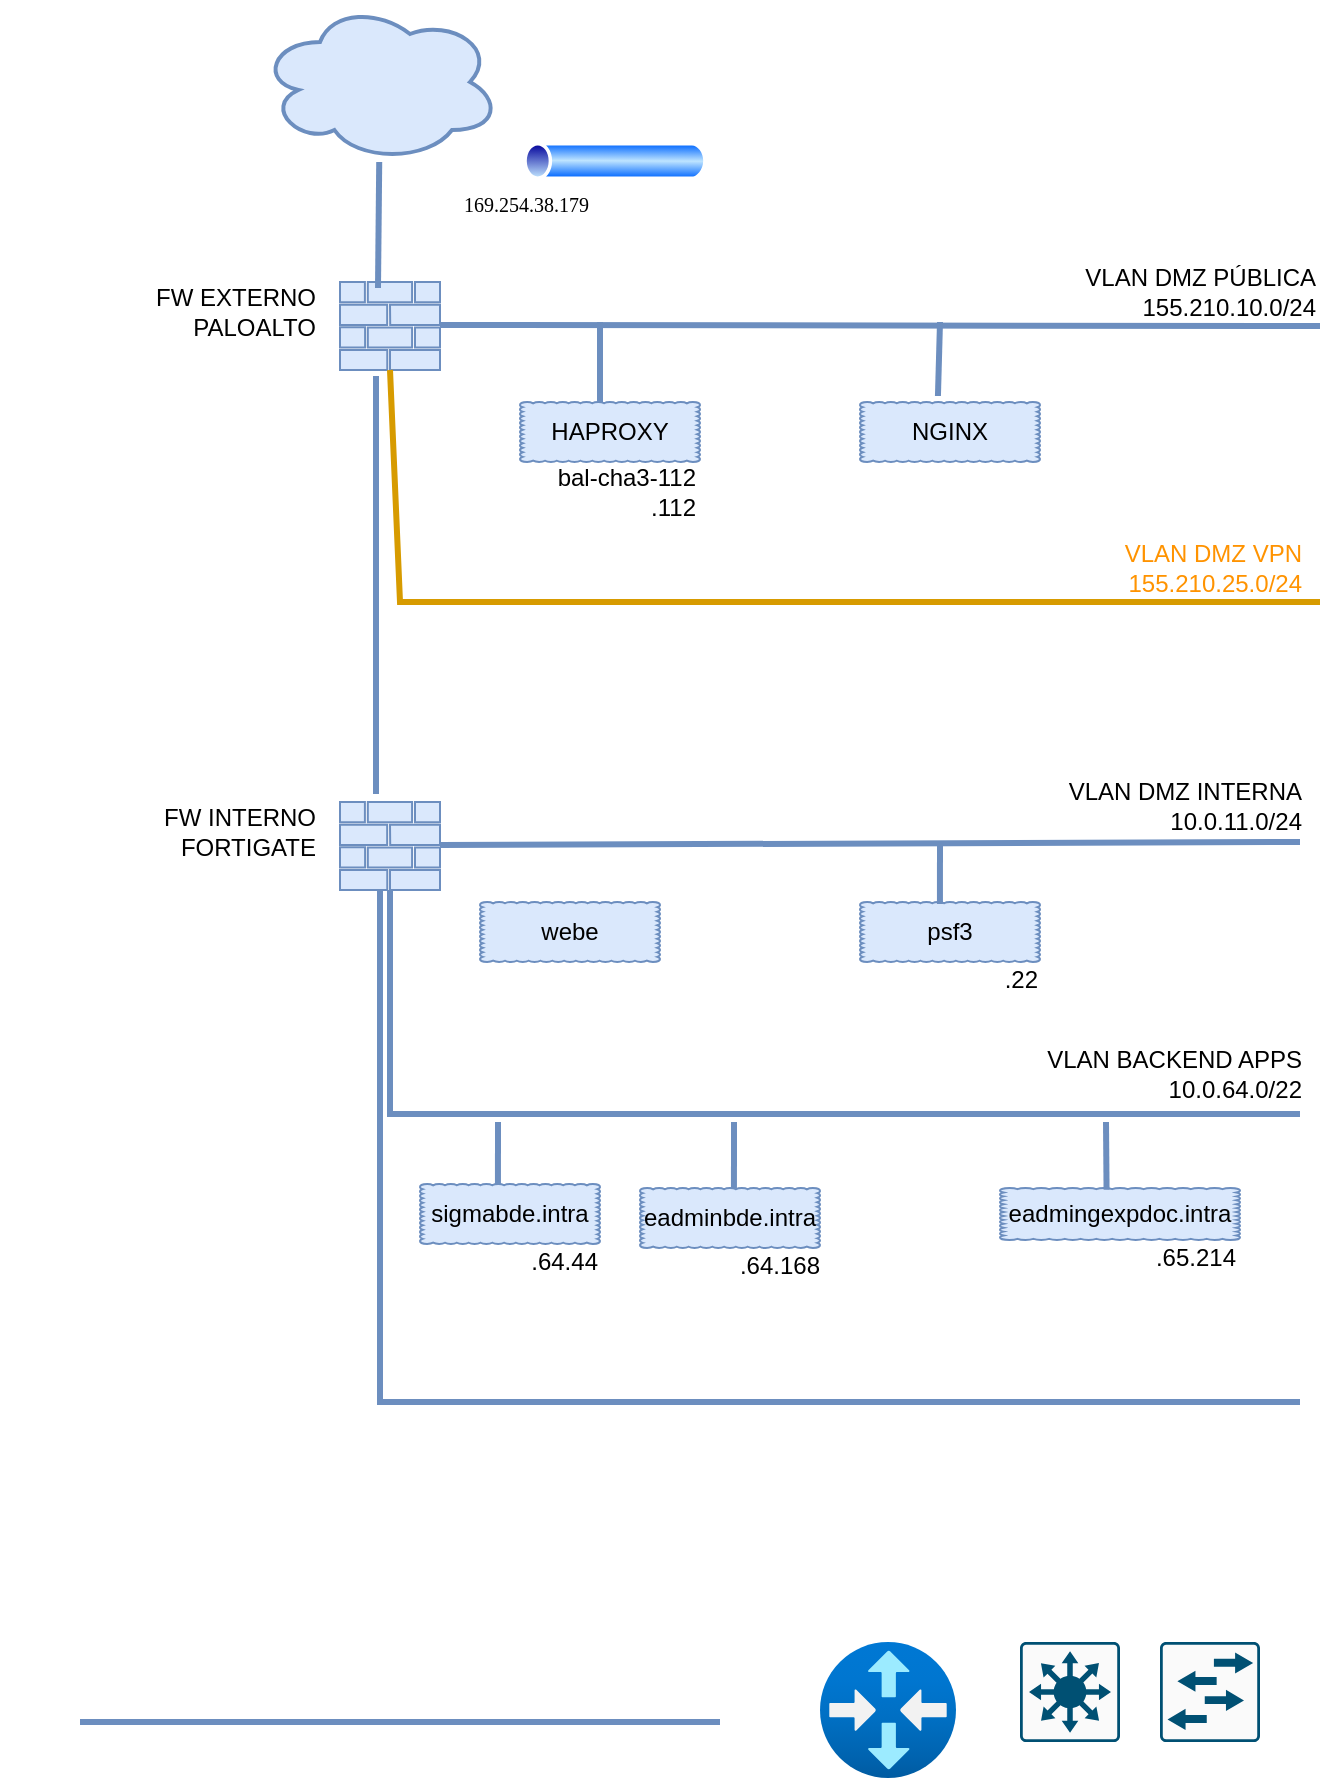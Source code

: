 <mxfile version="24.3.1" type="github">
  <diagram name="Página-1" id="w2JGxfwK3_4Co9fJS01Z">
    <mxGraphModel dx="1429" dy="903" grid="1" gridSize="10" guides="1" tooltips="1" connect="1" arrows="1" fold="1" page="1" pageScale="1" pageWidth="827" pageHeight="1169" math="0" shadow="0">
      <root>
        <mxCell id="0" />
        <mxCell id="1" parent="0" />
        <mxCell id="ZgDF1Zh-EmiNUFqbCzEF-2" value="" style="image;aspect=fixed;html=1;points=[];align=center;fontSize=12;image=img/lib/azure2/networking/Virtual_Router.svg;" parent="1" vertex="1">
          <mxGeometry x="480" y="840" width="68" height="68" as="geometry" />
        </mxCell>
        <mxCell id="ZgDF1Zh-EmiNUFqbCzEF-3" value="" style="sketch=0;aspect=fixed;pointerEvents=1;shadow=0;dashed=0;html=1;strokeColor=#6c8ebf;labelPosition=center;verticalLabelPosition=bottom;verticalAlign=top;align=center;fillColor=#dae8fc;shape=mxgraph.mscae.enterprise.firewall" parent="1" vertex="1">
          <mxGeometry x="240" y="420" width="50" height="44" as="geometry" />
        </mxCell>
        <mxCell id="ZgDF1Zh-EmiNUFqbCzEF-4" value="" style="sketch=0;aspect=fixed;pointerEvents=1;shadow=0;dashed=0;html=1;strokeColor=#6c8ebf;labelPosition=center;verticalLabelPosition=bottom;verticalAlign=top;align=center;fillColor=#dae8fc;shape=mxgraph.mscae.enterprise.firewall" parent="1" vertex="1">
          <mxGeometry x="240" y="160" width="50" height="44" as="geometry" />
        </mxCell>
        <mxCell id="u-RkMSvq1dty6-NGJSdJ-2" value="" style="sketch=0;points=[[0.015,0.015,0],[0.985,0.015,0],[0.985,0.985,0],[0.015,0.985,0],[0.25,0,0],[0.5,0,0],[0.75,0,0],[1,0.25,0],[1,0.5,0],[1,0.75,0],[0.75,1,0],[0.5,1,0],[0.25,1,0],[0,0.75,0],[0,0.5,0],[0,0.25,0]];verticalLabelPosition=bottom;html=1;verticalAlign=top;aspect=fixed;align=center;pointerEvents=1;shape=mxgraph.cisco19.rect;prIcon=l3_switch;fillColor=#FAFAFA;strokeColor=#005073;" vertex="1" parent="1">
          <mxGeometry x="580" y="840" width="50" height="50" as="geometry" />
        </mxCell>
        <mxCell id="u-RkMSvq1dty6-NGJSdJ-3" value="" style="endArrow=none;html=1;rounded=0;strokeWidth=3;fillColor=#dae8fc;strokeColor=#6c8ebf;" edge="1" parent="1">
          <mxGeometry width="50" height="50" relative="1" as="geometry">
            <mxPoint x="290" y="181.5" as="sourcePoint" />
            <mxPoint x="730" y="182" as="targetPoint" />
          </mxGeometry>
        </mxCell>
        <mxCell id="u-RkMSvq1dty6-NGJSdJ-5" value="" style="endArrow=none;html=1;rounded=0;strokeWidth=3;fillColor=#dae8fc;strokeColor=#6c8ebf;exitX=0.36;exitY=1.068;exitDx=0;exitDy=0;exitPerimeter=0;entryX=0.36;entryY=-0.091;entryDx=0;entryDy=0;entryPerimeter=0;" edge="1" parent="1" source="ZgDF1Zh-EmiNUFqbCzEF-4" target="ZgDF1Zh-EmiNUFqbCzEF-3">
          <mxGeometry width="50" height="50" relative="1" as="geometry">
            <mxPoint x="330" y="250" as="sourcePoint" />
            <mxPoint x="650" y="250" as="targetPoint" />
          </mxGeometry>
        </mxCell>
        <mxCell id="u-RkMSvq1dty6-NGJSdJ-6" value="" style="sketch=0;points=[[0.015,0.015,0],[0.985,0.015,0],[0.985,0.985,0],[0.015,0.985,0],[0.25,0,0],[0.5,0,0],[0.75,0,0],[1,0.25,0],[1,0.5,0],[1,0.75,0],[0.75,1,0],[0.5,1,0],[0.25,1,0],[0,0.75,0],[0,0.5,0],[0,0.25,0]];verticalLabelPosition=bottom;html=1;verticalAlign=top;aspect=fixed;align=center;pointerEvents=1;shape=mxgraph.cisco19.rect;prIcon=l2_switch;fillColor=#FAFAFA;strokeColor=#005073;" vertex="1" parent="1">
          <mxGeometry x="650" y="840" width="50" height="50" as="geometry" />
        </mxCell>
        <mxCell id="u-RkMSvq1dty6-NGJSdJ-7" value="" style="ellipse;shape=cloud;whiteSpace=wrap;html=1;fillColor=#dae8fc;strokeColor=#6c8ebf;strokeWidth=2;" vertex="1" parent="1">
          <mxGeometry x="200" y="20" width="120" height="80" as="geometry" />
        </mxCell>
        <mxCell id="u-RkMSvq1dty6-NGJSdJ-8" value="" style="endArrow=none;html=1;rounded=0;strokeWidth=3;fillColor=#dae8fc;strokeColor=#6c8ebf;entryX=0.38;entryY=0.068;entryDx=0;entryDy=0;entryPerimeter=0;" edge="1" parent="1" source="u-RkMSvq1dty6-NGJSdJ-7" target="ZgDF1Zh-EmiNUFqbCzEF-4">
          <mxGeometry width="50" height="50" relative="1" as="geometry">
            <mxPoint x="260" y="90" as="sourcePoint" />
            <mxPoint x="580" y="90" as="targetPoint" />
          </mxGeometry>
        </mxCell>
        <mxCell id="u-RkMSvq1dty6-NGJSdJ-9" value="" style="endArrow=none;html=1;rounded=0;strokeWidth=3;fillColor=#dae8fc;strokeColor=#6c8ebf;" edge="1" parent="1">
          <mxGeometry width="50" height="50" relative="1" as="geometry">
            <mxPoint x="110" y="880" as="sourcePoint" />
            <mxPoint x="430" y="880" as="targetPoint" />
          </mxGeometry>
        </mxCell>
        <mxCell id="u-RkMSvq1dty6-NGJSdJ-10" value="" style="endArrow=none;html=1;rounded=0;strokeWidth=3;fillColor=#dae8fc;strokeColor=#6c8ebf;" edge="1" parent="1">
          <mxGeometry width="50" height="50" relative="1" as="geometry">
            <mxPoint x="290" y="441.5" as="sourcePoint" />
            <mxPoint x="720" y="440" as="targetPoint" />
          </mxGeometry>
        </mxCell>
        <mxCell id="u-RkMSvq1dty6-NGJSdJ-11" value="" style="endArrow=none;html=1;rounded=0;strokeWidth=3;fillColor=#dae8fc;strokeColor=#6c8ebf;exitX=0.5;exitY=1;exitDx=0;exitDy=0;exitPerimeter=0;" edge="1" parent="1" source="ZgDF1Zh-EmiNUFqbCzEF-3">
          <mxGeometry width="50" height="50" relative="1" as="geometry">
            <mxPoint x="265" y="520" as="sourcePoint" />
            <mxPoint x="720" y="576" as="targetPoint" />
            <Array as="points">
              <mxPoint x="265" y="576" />
              <mxPoint x="490" y="576" />
            </Array>
          </mxGeometry>
        </mxCell>
        <mxCell id="u-RkMSvq1dty6-NGJSdJ-12" value="HAPROXY" style="whiteSpace=wrap;html=1;shape=mxgraph.basic.cloud_rect;fillColor=#dae8fc;strokeColor=#6c8ebf;" vertex="1" parent="1">
          <mxGeometry x="330" y="220" width="90" height="30" as="geometry" />
        </mxCell>
        <mxCell id="u-RkMSvq1dty6-NGJSdJ-13" value="" style="endArrow=none;html=1;rounded=0;strokeWidth=3;fillColor=#dae8fc;strokeColor=#6c8ebf;" edge="1" parent="1">
          <mxGeometry width="50" height="50" relative="1" as="geometry">
            <mxPoint x="370" y="220" as="sourcePoint" />
            <mxPoint x="370" y="180" as="targetPoint" />
          </mxGeometry>
        </mxCell>
        <mxCell id="u-RkMSvq1dty6-NGJSdJ-14" value="bal-cha3-112&lt;div&gt;.112&lt;/div&gt;" style="text;strokeColor=none;align=right;fillColor=none;html=1;verticalAlign=middle;whiteSpace=wrap;rounded=0;" vertex="1" parent="1">
          <mxGeometry x="320" y="250" width="100" height="30" as="geometry" />
        </mxCell>
        <mxCell id="u-RkMSvq1dty6-NGJSdJ-16" value="&lt;div&gt;VLAN DMZ PÚBLICA&lt;/div&gt;&lt;div&gt;155.210.10.0/24&lt;/div&gt;" style="text;strokeColor=none;align=right;fillColor=none;html=1;verticalAlign=middle;whiteSpace=wrap;rounded=0;" vertex="1" parent="1">
          <mxGeometry x="570" y="150" width="160" height="30" as="geometry" />
        </mxCell>
        <mxCell id="u-RkMSvq1dty6-NGJSdJ-18" value="NGINX" style="whiteSpace=wrap;html=1;shape=mxgraph.basic.cloud_rect;fillColor=#dae8fc;strokeColor=#6c8ebf;" vertex="1" parent="1">
          <mxGeometry x="500" y="220" width="90" height="30" as="geometry" />
        </mxCell>
        <mxCell id="u-RkMSvq1dty6-NGJSdJ-22" value="" style="endArrow=none;html=1;rounded=0;strokeWidth=3;fillColor=#dae8fc;strokeColor=#6c8ebf;exitX=0.433;exitY=-0.1;exitDx=0;exitDy=0;exitPerimeter=0;" edge="1" parent="1" source="u-RkMSvq1dty6-NGJSdJ-18">
          <mxGeometry width="50" height="50" relative="1" as="geometry">
            <mxPoint x="380" y="230" as="sourcePoint" />
            <mxPoint x="540" y="180" as="targetPoint" />
          </mxGeometry>
        </mxCell>
        <mxCell id="u-RkMSvq1dty6-NGJSdJ-23" value="&lt;div&gt;VLAN BACKEND APPS&lt;/div&gt;&lt;div&gt;10.0.64.0/22&lt;/div&gt;" style="text;strokeColor=none;align=right;fillColor=none;html=1;verticalAlign=middle;whiteSpace=wrap;rounded=0;" vertex="1" parent="1">
          <mxGeometry x="563" y="541" width="160" height="30" as="geometry" />
        </mxCell>
        <mxCell id="u-RkMSvq1dty6-NGJSdJ-24" value="eadmingexpdoc.intra" style="whiteSpace=wrap;html=1;shape=mxgraph.basic.cloud_rect;fillColor=#dae8fc;strokeColor=#6c8ebf;" vertex="1" parent="1">
          <mxGeometry x="570" y="613" width="120" height="26" as="geometry" />
        </mxCell>
        <mxCell id="u-RkMSvq1dty6-NGJSdJ-25" value="&lt;div&gt;.65.214&lt;/div&gt;&lt;div&gt;&lt;br&gt;&lt;/div&gt;" style="text;strokeColor=none;align=right;fillColor=none;html=1;verticalAlign=middle;whiteSpace=wrap;rounded=0;" vertex="1" parent="1">
          <mxGeometry x="590" y="640" width="100" height="30" as="geometry" />
        </mxCell>
        <mxCell id="u-RkMSvq1dty6-NGJSdJ-27" value="" style="endArrow=none;html=1;rounded=0;strokeWidth=3;fillColor=#dae8fc;strokeColor=#6c8ebf;exitX=0.444;exitY=0.033;exitDx=0;exitDy=0;exitPerimeter=0;" edge="1" parent="1" source="u-RkMSvq1dty6-NGJSdJ-24">
          <mxGeometry width="50" height="50" relative="1" as="geometry">
            <mxPoint x="380" y="286" as="sourcePoint" />
            <mxPoint x="623" y="580" as="targetPoint" />
          </mxGeometry>
        </mxCell>
        <mxCell id="u-RkMSvq1dty6-NGJSdJ-28" value="&lt;div&gt;VLAN DMZ INTERNA&lt;/div&gt;&lt;div&gt;10.0.11.0/24&lt;/div&gt;" style="text;strokeColor=none;align=right;fillColor=none;html=1;verticalAlign=middle;whiteSpace=wrap;rounded=0;" vertex="1" parent="1">
          <mxGeometry x="563" y="407" width="160" height="30" as="geometry" />
        </mxCell>
        <mxCell id="u-RkMSvq1dty6-NGJSdJ-29" value="psf3" style="whiteSpace=wrap;html=1;shape=mxgraph.basic.cloud_rect;fillColor=#dae8fc;strokeColor=#6c8ebf;" vertex="1" parent="1">
          <mxGeometry x="500" y="470" width="90" height="30" as="geometry" />
        </mxCell>
        <mxCell id="u-RkMSvq1dty6-NGJSdJ-30" value="&lt;div&gt;FW EXTERNO&lt;/div&gt;&lt;div&gt;PALOALTO&lt;br&gt;&lt;/div&gt;" style="text;strokeColor=none;align=right;fillColor=none;html=1;verticalAlign=middle;whiteSpace=wrap;rounded=0;" vertex="1" parent="1">
          <mxGeometry x="70" y="160" width="160" height="30" as="geometry" />
        </mxCell>
        <mxCell id="u-RkMSvq1dty6-NGJSdJ-31" value="&lt;div&gt;FW INTERNO&lt;/div&gt;&lt;div&gt;FORTIGATE&lt;br&gt;&lt;/div&gt;" style="text;strokeColor=none;align=right;fillColor=none;html=1;verticalAlign=middle;whiteSpace=wrap;rounded=0;" vertex="1" parent="1">
          <mxGeometry x="70" y="420" width="160" height="30" as="geometry" />
        </mxCell>
        <mxCell id="u-RkMSvq1dty6-NGJSdJ-32" value="" style="endArrow=none;html=1;rounded=0;strokeWidth=3;fillColor=#dae8fc;strokeColor=#6c8ebf;exitX=0.444;exitY=0.033;exitDx=0;exitDy=0;exitPerimeter=0;" edge="1" parent="1" source="u-RkMSvq1dty6-NGJSdJ-29">
          <mxGeometry width="50" height="50" relative="1" as="geometry">
            <mxPoint x="549" y="227" as="sourcePoint" />
            <mxPoint x="540" y="440" as="targetPoint" />
          </mxGeometry>
        </mxCell>
        <mxCell id="u-RkMSvq1dty6-NGJSdJ-33" value="&lt;div&gt;.22&lt;br&gt;&lt;/div&gt;" style="text;strokeColor=none;align=right;fillColor=none;html=1;verticalAlign=middle;whiteSpace=wrap;rounded=0;" vertex="1" parent="1">
          <mxGeometry x="551" y="494" width="40" height="30" as="geometry" />
        </mxCell>
        <mxCell id="u-RkMSvq1dty6-NGJSdJ-36" value="" style="endArrow=none;html=1;rounded=0;strokeWidth=3;fillColor=#ffe6cc;strokeColor=#d79b00;exitX=0.5;exitY=1;exitDx=0;exitDy=0;exitPerimeter=0;fontColor=#ff9300;" edge="1" parent="1" source="ZgDF1Zh-EmiNUFqbCzEF-4">
          <mxGeometry width="50" height="50" relative="1" as="geometry">
            <mxPoint x="270" y="219" as="sourcePoint" />
            <mxPoint x="730" y="320" as="targetPoint" />
            <Array as="points">
              <mxPoint x="270" y="320" />
            </Array>
          </mxGeometry>
        </mxCell>
        <mxCell id="u-RkMSvq1dty6-NGJSdJ-37" value="&lt;div&gt;&lt;font color=&quot;#ff9300&quot;&gt;VLAN DMZ VPN 155.210.25.0/24&lt;/font&gt;&lt;/div&gt;" style="text;strokeColor=none;align=right;fillColor=none;html=1;verticalAlign=middle;whiteSpace=wrap;rounded=0;" vertex="1" parent="1">
          <mxGeometry x="563" y="288" width="160" height="30" as="geometry" />
        </mxCell>
        <mxCell id="u-RkMSvq1dty6-NGJSdJ-38" value="&lt;div&gt;&lt;br&gt;&lt;/div&gt;" style="text;strokeColor=none;align=right;fillColor=none;html=1;verticalAlign=middle;whiteSpace=wrap;rounded=0;" vertex="1" parent="1">
          <mxGeometry x="563" y="680" width="160" height="30" as="geometry" />
        </mxCell>
        <mxCell id="u-RkMSvq1dty6-NGJSdJ-39" value="" style="endArrow=none;html=1;rounded=0;strokeWidth=3;fillColor=#dae8fc;strokeColor=#6c8ebf;exitX=0.5;exitY=1;exitDx=0;exitDy=0;exitPerimeter=0;" edge="1" parent="1">
          <mxGeometry width="50" height="50" relative="1" as="geometry">
            <mxPoint x="260" y="464" as="sourcePoint" />
            <mxPoint x="720" y="720" as="targetPoint" />
            <Array as="points">
              <mxPoint x="260" y="576" />
              <mxPoint x="260" y="720" />
            </Array>
          </mxGeometry>
        </mxCell>
        <mxCell id="u-RkMSvq1dty6-NGJSdJ-40" value="sigmabde.intra" style="whiteSpace=wrap;html=1;shape=mxgraph.basic.cloud_rect;fillColor=#dae8fc;strokeColor=#6c8ebf;" vertex="1" parent="1">
          <mxGeometry x="280" y="611" width="90" height="30" as="geometry" />
        </mxCell>
        <mxCell id="u-RkMSvq1dty6-NGJSdJ-41" value="&lt;div&gt;.64.44&lt;/div&gt;" style="text;strokeColor=none;align=right;fillColor=none;html=1;verticalAlign=middle;whiteSpace=wrap;rounded=0;" vertex="1" parent="1">
          <mxGeometry x="271" y="635" width="100" height="30" as="geometry" />
        </mxCell>
        <mxCell id="u-RkMSvq1dty6-NGJSdJ-42" value="" style="endArrow=none;html=1;rounded=0;strokeWidth=3;fillColor=#dae8fc;strokeColor=#6c8ebf;exitX=0.433;exitY=0;exitDx=0;exitDy=0;exitPerimeter=0;" edge="1" parent="1" source="u-RkMSvq1dty6-NGJSdJ-40">
          <mxGeometry width="50" height="50" relative="1" as="geometry">
            <mxPoint x="378" y="621" as="sourcePoint" />
            <mxPoint x="319" y="580" as="targetPoint" />
          </mxGeometry>
        </mxCell>
        <mxCell id="u-RkMSvq1dty6-NGJSdJ-43" value="eadminbde.intra" style="whiteSpace=wrap;html=1;shape=mxgraph.basic.cloud_rect;fillColor=#dae8fc;strokeColor=#6c8ebf;" vertex="1" parent="1">
          <mxGeometry x="390" y="613" width="90" height="30" as="geometry" />
        </mxCell>
        <mxCell id="u-RkMSvq1dty6-NGJSdJ-44" value="" style="endArrow=none;html=1;rounded=0;strokeWidth=3;fillColor=#dae8fc;strokeColor=#6c8ebf;exitX=0.522;exitY=0;exitDx=0;exitDy=0;exitPerimeter=0;" edge="1" parent="1" source="u-RkMSvq1dty6-NGJSdJ-43">
          <mxGeometry width="50" height="50" relative="1" as="geometry">
            <mxPoint x="449" y="750" as="sourcePoint" />
            <mxPoint x="437" y="580" as="targetPoint" />
          </mxGeometry>
        </mxCell>
        <mxCell id="u-RkMSvq1dty6-NGJSdJ-45" value="&lt;div&gt;.64.168&lt;/div&gt;" style="text;strokeColor=none;align=right;fillColor=none;html=1;verticalAlign=middle;whiteSpace=wrap;rounded=0;" vertex="1" parent="1">
          <mxGeometry x="382" y="637" width="100" height="30" as="geometry" />
        </mxCell>
        <mxCell id="u-RkMSvq1dty6-NGJSdJ-48" value="" style="image;aspect=fixed;perimeter=ellipsePerimeter;html=1;align=center;shadow=0;dashed=0;spacingTop=3;image=img/lib/active_directory/tunnel.svg;" vertex="1" parent="1">
          <mxGeometry x="330" y="90" width="95" height="19" as="geometry" />
        </mxCell>
        <mxCell id="u-RkMSvq1dty6-NGJSdJ-49" value="&lt;p style=&quot;margin: 0.0px 0.0px 0.0px 0.0px; font: 10.0px Menlo; color: #000000&quot;&gt;&lt;span style=&quot;font-variant-ligatures: no-common-ligatures&quot;&gt;169.254.38.179&lt;/span&gt;&lt;/p&gt;" style="text;whiteSpace=wrap;html=1;" vertex="1" parent="1">
          <mxGeometry x="300" y="109" width="120" height="30" as="geometry" />
        </mxCell>
        <mxCell id="u-RkMSvq1dty6-NGJSdJ-50" value="webe" style="whiteSpace=wrap;html=1;shape=mxgraph.basic.cloud_rect;fillColor=#dae8fc;strokeColor=#6c8ebf;" vertex="1" parent="1">
          <mxGeometry x="310" y="470" width="90" height="30" as="geometry" />
        </mxCell>
      </root>
    </mxGraphModel>
  </diagram>
</mxfile>
